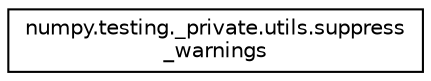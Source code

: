 digraph "Graphical Class Hierarchy"
{
 // LATEX_PDF_SIZE
  edge [fontname="Helvetica",fontsize="10",labelfontname="Helvetica",labelfontsize="10"];
  node [fontname="Helvetica",fontsize="10",shape=record];
  rankdir="LR";
  Node0 [label="numpy.testing._private.utils.suppress\l_warnings",height=0.2,width=0.4,color="black", fillcolor="white", style="filled",URL="$classnumpy_1_1testing_1_1__private_1_1utils_1_1suppress__warnings.html",tooltip=" "];
}
